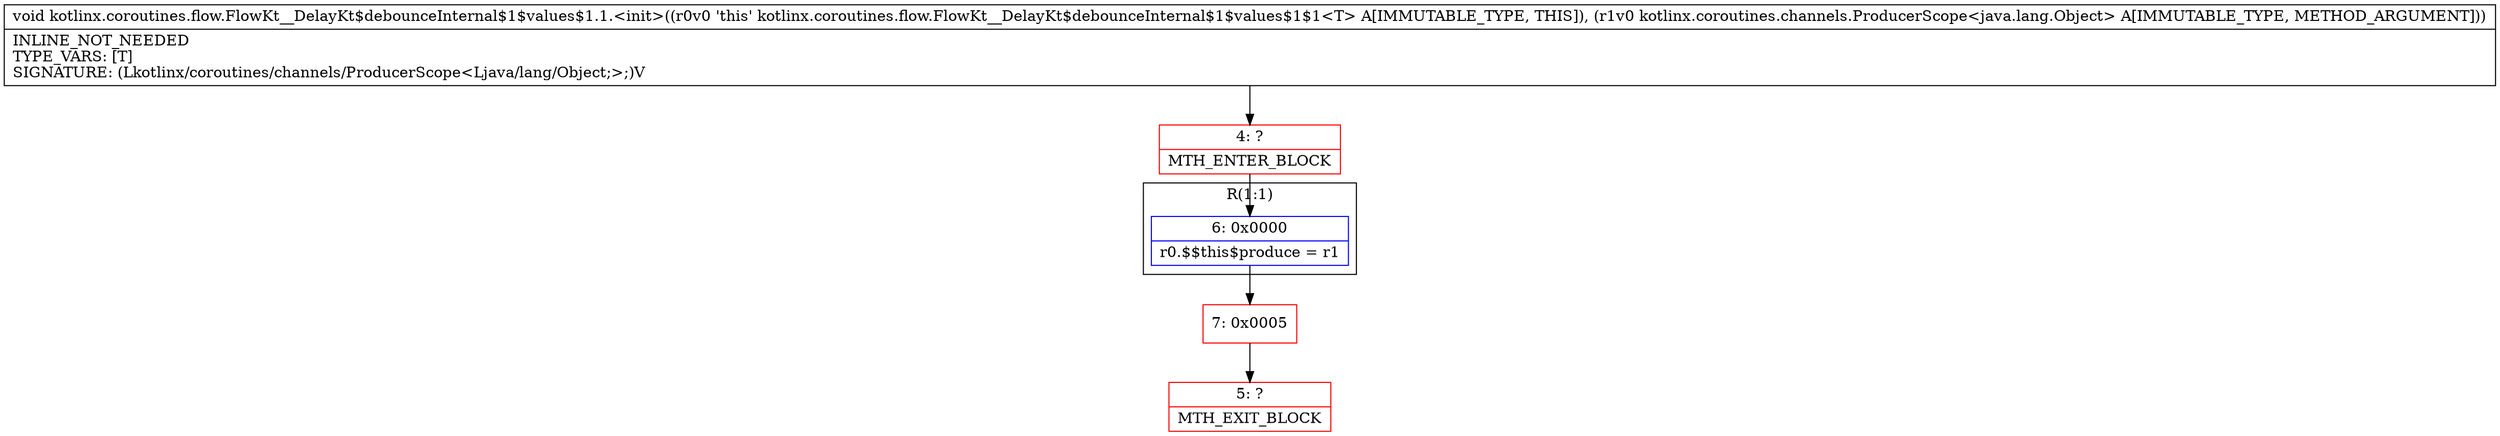 digraph "CFG forkotlinx.coroutines.flow.FlowKt__DelayKt$debounceInternal$1$values$1.1.\<init\>(Lkotlinx\/coroutines\/channels\/ProducerScope;)V" {
subgraph cluster_Region_1594243657 {
label = "R(1:1)";
node [shape=record,color=blue];
Node_6 [shape=record,label="{6\:\ 0x0000|r0.$$this$produce = r1\l}"];
}
Node_4 [shape=record,color=red,label="{4\:\ ?|MTH_ENTER_BLOCK\l}"];
Node_7 [shape=record,color=red,label="{7\:\ 0x0005}"];
Node_5 [shape=record,color=red,label="{5\:\ ?|MTH_EXIT_BLOCK\l}"];
MethodNode[shape=record,label="{void kotlinx.coroutines.flow.FlowKt__DelayKt$debounceInternal$1$values$1.1.\<init\>((r0v0 'this' kotlinx.coroutines.flow.FlowKt__DelayKt$debounceInternal$1$values$1$1\<T\> A[IMMUTABLE_TYPE, THIS]), (r1v0 kotlinx.coroutines.channels.ProducerScope\<java.lang.Object\> A[IMMUTABLE_TYPE, METHOD_ARGUMENT]))  | INLINE_NOT_NEEDED\lTYPE_VARS: [T]\lSIGNATURE: (Lkotlinx\/coroutines\/channels\/ProducerScope\<Ljava\/lang\/Object;\>;)V\l}"];
MethodNode -> Node_4;Node_6 -> Node_7;
Node_4 -> Node_6;
Node_7 -> Node_5;
}

